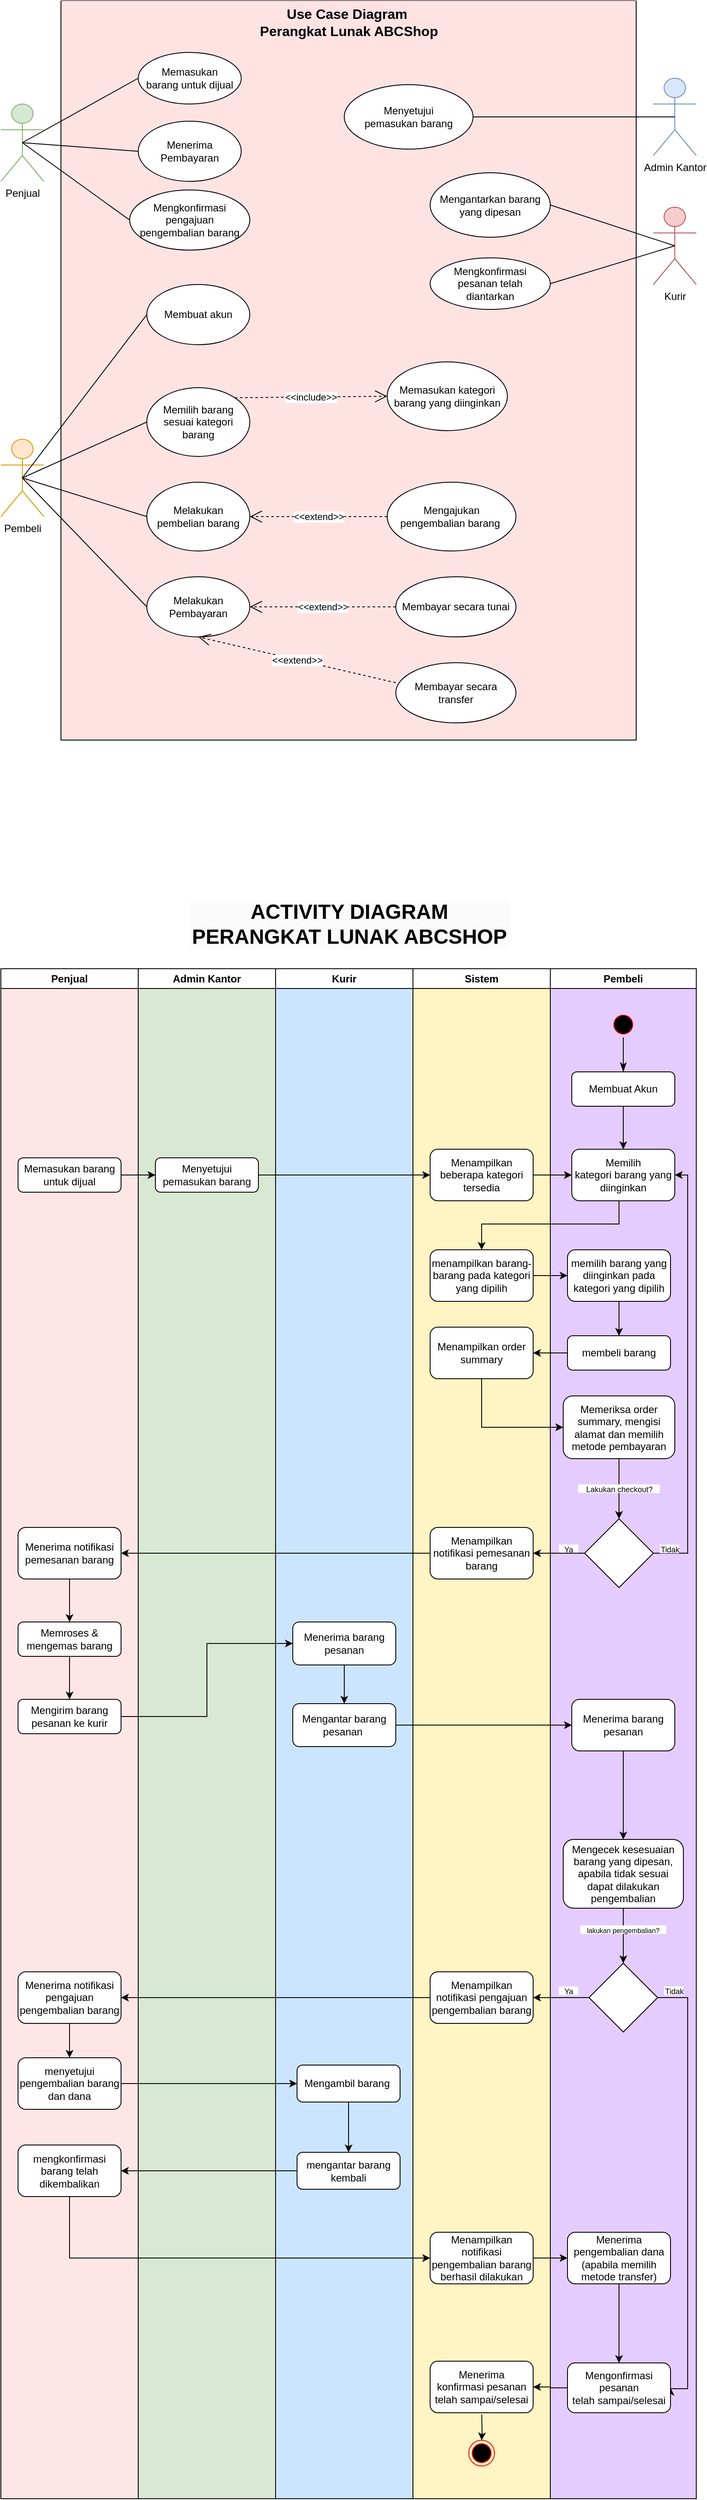 <mxfile version="21.1.1" type="github">
  <diagram name="Page-1" id="WMPTcS08lWb3K9hCGUmL">
    <mxGraphModel dx="1222" dy="571" grid="1" gridSize="10" guides="1" tooltips="1" connect="1" arrows="1" fold="1" page="1" pageScale="1" pageWidth="850" pageHeight="1100" math="0" shadow="0">
      <root>
        <mxCell id="0" />
        <mxCell id="1" parent="0" />
        <mxCell id="j7uFFj0VMb9B0_QQSw2X-1" value="" style="swimlane;startSize=0;swimlaneFillColor=#FFE3E3;" parent="1" vertex="1">
          <mxGeometry x="90" y="91" width="670" height="860" as="geometry" />
        </mxCell>
        <mxCell id="j7uFFj0VMb9B0_QQSw2X-5" value="Memasukan &lt;br&gt;barang untuk dijual&lt;span id=&quot;docs-internal-guid-a7f95895-7fff-6457-1440-3f78a3bd2c53&quot;&gt;&lt;/span&gt;" style="ellipse;whiteSpace=wrap;html=1;" parent="j7uFFj0VMb9B0_QQSw2X-1" vertex="1">
          <mxGeometry x="90" y="60" width="120" height="60" as="geometry" />
        </mxCell>
        <mxCell id="j7uFFj0VMb9B0_QQSw2X-7" value="Menerima Pembayaran&lt;span id=&quot;docs-internal-guid-a7f95895-7fff-6457-1440-3f78a3bd2c53&quot;&gt;&lt;/span&gt;" style="ellipse;whiteSpace=wrap;html=1;" parent="j7uFFj0VMb9B0_QQSw2X-1" vertex="1">
          <mxGeometry x="90" y="140" width="120" height="70" as="geometry" />
        </mxCell>
        <mxCell id="j7uFFj0VMb9B0_QQSw2X-9" value="Memilih barang sesuai kategori barang&lt;span id=&quot;docs-internal-guid-a7f95895-7fff-6457-1440-3f78a3bd2c53&quot;&gt;&lt;/span&gt;" style="ellipse;whiteSpace=wrap;html=1;" parent="j7uFFj0VMb9B0_QQSw2X-1" vertex="1">
          <mxGeometry x="100" y="450" width="120" height="80" as="geometry" />
        </mxCell>
        <mxCell id="j7uFFj0VMb9B0_QQSw2X-10" value="Memasukan kategori barang yang diinginkan&lt;span id=&quot;docs-internal-guid-a7f95895-7fff-6457-1440-3f78a3bd2c53&quot;&gt;&lt;/span&gt;" style="ellipse;whiteSpace=wrap;html=1;" parent="j7uFFj0VMb9B0_QQSw2X-1" vertex="1">
          <mxGeometry x="380" y="420" width="140" height="80" as="geometry" />
        </mxCell>
        <mxCell id="j7uFFj0VMb9B0_QQSw2X-11" value="Melakukan &lt;br&gt;pembelian barang&lt;span id=&quot;docs-internal-guid-a7f95895-7fff-6457-1440-3f78a3bd2c53&quot;&gt;&lt;/span&gt;" style="ellipse;whiteSpace=wrap;html=1;" parent="j7uFFj0VMb9B0_QQSw2X-1" vertex="1">
          <mxGeometry x="100" y="560" width="120" height="80" as="geometry" />
        </mxCell>
        <mxCell id="j7uFFj0VMb9B0_QQSw2X-12" value="&lt;span id=&quot;docs-internal-guid-32751787-7fff-f40b-053c-c122ccb1751d&quot;&gt;&lt;/span&gt;Mengajukan&lt;br&gt;pengembalian barang&amp;nbsp;" style="ellipse;whiteSpace=wrap;html=1;" parent="j7uFFj0VMb9B0_QQSw2X-1" vertex="1">
          <mxGeometry x="380" y="560" width="150" height="80" as="geometry" />
        </mxCell>
        <mxCell id="j7uFFj0VMb9B0_QQSw2X-13" value="Melakukan Pembayaran" style="ellipse;whiteSpace=wrap;html=1;" parent="j7uFFj0VMb9B0_QQSw2X-1" vertex="1">
          <mxGeometry x="100" y="670" width="120" height="70" as="geometry" />
        </mxCell>
        <mxCell id="j7uFFj0VMb9B0_QQSw2X-14" value="Menyetujui &lt;br&gt;pemasukan barang" style="ellipse;whiteSpace=wrap;html=1;" parent="j7uFFj0VMb9B0_QQSw2X-1" vertex="1">
          <mxGeometry x="330" y="97.5" width="150" height="75" as="geometry" />
        </mxCell>
        <mxCell id="j7uFFj0VMb9B0_QQSw2X-21" value="&lt;b&gt;&lt;font style=&quot;font-size: 16px;&quot;&gt;Use Case Diagram&amp;nbsp; Perangkat Lunak ABCShop&lt;/font&gt;&lt;/b&gt;" style="text;html=1;strokeColor=none;fillColor=none;align=center;verticalAlign=middle;whiteSpace=wrap;rounded=0;" parent="j7uFFj0VMb9B0_QQSw2X-1" vertex="1">
          <mxGeometry x="223" y="10" width="225" height="30" as="geometry" />
        </mxCell>
        <mxCell id="j7uFFj0VMb9B0_QQSw2X-22" value="&amp;lt;&amp;lt;include&amp;gt;&amp;gt;" style="endArrow=open;endSize=12;dashed=1;html=1;rounded=0;exitX=1;exitY=0;exitDx=0;exitDy=0;entryX=0;entryY=0.5;entryDx=0;entryDy=0;" parent="j7uFFj0VMb9B0_QQSw2X-1" source="j7uFFj0VMb9B0_QQSw2X-9" target="j7uFFj0VMb9B0_QQSw2X-10" edge="1">
          <mxGeometry width="160" relative="1" as="geometry">
            <mxPoint x="205" y="469.5" as="sourcePoint" />
            <mxPoint x="330" y="390" as="targetPoint" />
          </mxGeometry>
        </mxCell>
        <mxCell id="j7uFFj0VMb9B0_QQSw2X-24" value="&amp;lt;&amp;lt;extend&amp;gt;&amp;gt;" style="endArrow=open;endSize=12;dashed=1;html=1;rounded=0;exitX=0;exitY=0.5;exitDx=0;exitDy=0;entryX=1;entryY=0.5;entryDx=0;entryDy=0;" parent="j7uFFj0VMb9B0_QQSw2X-1" source="j7uFFj0VMb9B0_QQSw2X-12" target="j7uFFj0VMb9B0_QQSw2X-11" edge="1">
          <mxGeometry width="160" relative="1" as="geometry">
            <mxPoint x="200" y="600" as="sourcePoint" />
            <mxPoint x="320" y="550" as="targetPoint" />
          </mxGeometry>
        </mxCell>
        <mxCell id="j7uFFj0VMb9B0_QQSw2X-26" value="Membayar secara transfer" style="ellipse;whiteSpace=wrap;html=1;" parent="j7uFFj0VMb9B0_QQSw2X-1" vertex="1">
          <mxGeometry x="390" y="770" width="140" height="70" as="geometry" />
        </mxCell>
        <mxCell id="j7uFFj0VMb9B0_QQSw2X-27" value="&amp;lt;&amp;lt;extend&amp;gt;&amp;gt;" style="endArrow=open;endSize=12;dashed=1;html=1;rounded=0;exitX=0;exitY=0.333;exitDx=0;exitDy=0;entryX=0.5;entryY=1;entryDx=0;entryDy=0;exitPerimeter=0;" parent="j7uFFj0VMb9B0_QQSw2X-1" source="j7uFFj0VMb9B0_QQSw2X-26" target="j7uFFj0VMb9B0_QQSw2X-13" edge="1">
          <mxGeometry width="160" relative="1" as="geometry">
            <mxPoint x="329" y="634" as="sourcePoint" />
            <mxPoint x="191" y="620" as="targetPoint" />
          </mxGeometry>
        </mxCell>
        <mxCell id="qfWqqg0GBeRQuwNFtrHV-4" value="Membuat akun" style="ellipse;whiteSpace=wrap;html=1;" parent="j7uFFj0VMb9B0_QQSw2X-1" vertex="1">
          <mxGeometry x="100" y="330" width="120" height="70" as="geometry" />
        </mxCell>
        <mxCell id="qfWqqg0GBeRQuwNFtrHV-7" value="Membayar secara tunai" style="ellipse;whiteSpace=wrap;html=1;" parent="j7uFFj0VMb9B0_QQSw2X-1" vertex="1">
          <mxGeometry x="390" y="670" width="140" height="70" as="geometry" />
        </mxCell>
        <mxCell id="qfWqqg0GBeRQuwNFtrHV-9" value="&amp;lt;&amp;lt;extend&amp;gt;&amp;gt;" style="endArrow=open;endSize=12;dashed=1;html=1;rounded=0;exitX=0;exitY=0.5;exitDx=0;exitDy=0;entryX=1;entryY=0.5;entryDx=0;entryDy=0;" parent="j7uFFj0VMb9B0_QQSw2X-1" source="qfWqqg0GBeRQuwNFtrHV-7" target="j7uFFj0VMb9B0_QQSw2X-13" edge="1">
          <mxGeometry width="160" relative="1" as="geometry">
            <mxPoint x="385" y="642" as="sourcePoint" />
            <mxPoint x="205" y="650" as="targetPoint" />
          </mxGeometry>
        </mxCell>
        <mxCell id="_J6b6kvtOCf_ExvjXbg1-1" value="Mengantarkan barang &lt;br&gt;yang dipesan" style="ellipse;whiteSpace=wrap;html=1;" parent="j7uFFj0VMb9B0_QQSw2X-1" vertex="1">
          <mxGeometry x="430" y="200" width="140" height="75" as="geometry" />
        </mxCell>
        <mxCell id="TZj0bOSMbORoZklCW9Lz-1" value="Mengkonfirmasi pengajuan &lt;br&gt;pengembalian barang" style="ellipse;whiteSpace=wrap;html=1;" vertex="1" parent="j7uFFj0VMb9B0_QQSw2X-1">
          <mxGeometry x="80" y="220" width="140" height="70" as="geometry" />
        </mxCell>
        <mxCell id="BSiaUf2qVjrhFa25R_2A-1" value="Mengkonfirmasi &lt;br&gt;pesanan telah &lt;br&gt;diantarkan" style="ellipse;whiteSpace=wrap;html=1;" vertex="1" parent="j7uFFj0VMb9B0_QQSw2X-1">
          <mxGeometry x="430" y="299" width="140" height="60" as="geometry" />
        </mxCell>
        <mxCell id="j7uFFj0VMb9B0_QQSw2X-2" value="Penjual" style="shape=umlActor;verticalLabelPosition=bottom;verticalAlign=top;html=1;outlineConnect=0;fillColor=#d5e8d4;strokeColor=#82b366;" parent="1" vertex="1">
          <mxGeometry x="20" y="211" width="50" height="90" as="geometry" />
        </mxCell>
        <mxCell id="j7uFFj0VMb9B0_QQSw2X-3" value="Pembeli" style="shape=umlActor;verticalLabelPosition=bottom;verticalAlign=top;html=1;outlineConnect=0;fillColor=#ffe6cc;strokeColor=#d79b00;" parent="1" vertex="1">
          <mxGeometry x="20" y="601" width="50" height="90" as="geometry" />
        </mxCell>
        <mxCell id="j7uFFj0VMb9B0_QQSw2X-4" value="Admin Kantor" style="shape=umlActor;verticalLabelPosition=bottom;verticalAlign=top;html=1;outlineConnect=0;fillColor=#dae8fc;strokeColor=#6c8ebf;" parent="1" vertex="1">
          <mxGeometry x="780" y="181" width="50" height="90" as="geometry" />
        </mxCell>
        <mxCell id="j7uFFj0VMb9B0_QQSw2X-15" value="" style="endArrow=none;html=1;rounded=0;exitX=0.5;exitY=0.5;exitDx=0;exitDy=0;exitPerimeter=0;entryX=0;entryY=0.5;entryDx=0;entryDy=0;" parent="1" source="j7uFFj0VMb9B0_QQSw2X-2" target="j7uFFj0VMb9B0_QQSw2X-5" edge="1">
          <mxGeometry width="50" height="50" relative="1" as="geometry">
            <mxPoint x="160" y="231" as="sourcePoint" />
            <mxPoint x="210" y="181" as="targetPoint" />
          </mxGeometry>
        </mxCell>
        <mxCell id="j7uFFj0VMb9B0_QQSw2X-16" value="" style="endArrow=none;html=1;rounded=0;entryX=0;entryY=0.5;entryDx=0;entryDy=0;exitX=0.5;exitY=0.5;exitDx=0;exitDy=0;exitPerimeter=0;" parent="1" source="j7uFFj0VMb9B0_QQSw2X-2" target="j7uFFj0VMb9B0_QQSw2X-7" edge="1">
          <mxGeometry width="50" height="50" relative="1" as="geometry">
            <mxPoint x="160" y="281" as="sourcePoint" />
            <mxPoint x="210" y="231" as="targetPoint" />
          </mxGeometry>
        </mxCell>
        <mxCell id="j7uFFj0VMb9B0_QQSw2X-17" value="" style="endArrow=none;html=1;rounded=0;exitX=0.5;exitY=0.5;exitDx=0;exitDy=0;exitPerimeter=0;entryX=0;entryY=0.5;entryDx=0;entryDy=0;" parent="1" source="j7uFFj0VMb9B0_QQSw2X-3" target="j7uFFj0VMb9B0_QQSw2X-9" edge="1">
          <mxGeometry width="50" height="50" relative="1" as="geometry">
            <mxPoint x="135" y="641" as="sourcePoint" />
            <mxPoint x="185" y="591" as="targetPoint" />
          </mxGeometry>
        </mxCell>
        <mxCell id="j7uFFj0VMb9B0_QQSw2X-18" value="" style="endArrow=none;html=1;rounded=0;exitX=0.5;exitY=0.5;exitDx=0;exitDy=0;exitPerimeter=0;entryX=0;entryY=0.5;entryDx=0;entryDy=0;" parent="1" source="j7uFFj0VMb9B0_QQSw2X-3" target="j7uFFj0VMb9B0_QQSw2X-11" edge="1">
          <mxGeometry width="50" height="50" relative="1" as="geometry">
            <mxPoint x="110" y="661" as="sourcePoint" />
            <mxPoint x="245" y="571" as="targetPoint" />
          </mxGeometry>
        </mxCell>
        <mxCell id="j7uFFj0VMb9B0_QQSw2X-19" value="" style="endArrow=none;html=1;rounded=0;entryX=0;entryY=0.5;entryDx=0;entryDy=0;exitX=0.5;exitY=0.5;exitDx=0;exitDy=0;exitPerimeter=0;" parent="1" source="j7uFFj0VMb9B0_QQSw2X-3" target="j7uFFj0VMb9B0_QQSw2X-13" edge="1">
          <mxGeometry width="50" height="50" relative="1" as="geometry">
            <mxPoint x="100" y="621" as="sourcePoint" />
            <mxPoint x="255" y="581" as="targetPoint" />
          </mxGeometry>
        </mxCell>
        <mxCell id="j7uFFj0VMb9B0_QQSw2X-20" value="" style="endArrow=none;html=1;rounded=0;entryX=0.5;entryY=0.5;entryDx=0;entryDy=0;entryPerimeter=0;exitX=1;exitY=0.5;exitDx=0;exitDy=0;" parent="1" source="j7uFFj0VMb9B0_QQSw2X-14" target="j7uFFj0VMb9B0_QQSw2X-4" edge="1">
          <mxGeometry width="50" height="50" relative="1" as="geometry">
            <mxPoint x="670" y="301" as="sourcePoint" />
            <mxPoint x="720" y="251" as="targetPoint" />
          </mxGeometry>
        </mxCell>
        <mxCell id="qfWqqg0GBeRQuwNFtrHV-5" value="" style="endArrow=none;html=1;rounded=0;entryX=0;entryY=0.5;entryDx=0;entryDy=0;exitX=0.5;exitY=0.5;exitDx=0;exitDy=0;exitPerimeter=0;" parent="1" source="j7uFFj0VMb9B0_QQSw2X-3" target="qfWqqg0GBeRQuwNFtrHV-4" edge="1">
          <mxGeometry width="50" height="50" relative="1" as="geometry">
            <mxPoint x="110" y="631" as="sourcePoint" />
            <mxPoint x="245" y="781" as="targetPoint" />
          </mxGeometry>
        </mxCell>
        <mxCell id="qfWqqg0GBeRQuwNFtrHV-317" value="&lt;h1 style=&quot;border-color: var(--border-color); color: rgb(0, 0, 0); font-variant-ligatures: normal; font-variant-caps: normal; letter-spacing: normal; orphans: 2; text-align: center; text-indent: 0px; text-transform: none; widows: 2; word-spacing: 0px; -webkit-text-stroke-width: 0px; background-color: rgb(251, 251, 251);&quot;&gt;&lt;span style=&quot;border-color: var(--border-color);&quot;&gt;ACTIVITY DIAGRAM PERANGKAT LUNAK ABCSHOP&lt;/span&gt;&lt;/h1&gt;" style="text;whiteSpace=wrap;html=1;fontStyle=1;fontFamily=Helvetica;spacing=0;verticalAlign=middle;" parent="1" vertex="1">
          <mxGeometry x="240" y="1130" width="370" height="70" as="geometry" />
        </mxCell>
        <mxCell id="_J6b6kvtOCf_ExvjXbg1-3" value="Kurir" style="shape=umlActor;verticalLabelPosition=bottom;verticalAlign=top;html=1;outlineConnect=0;fillColor=#f8cecc;strokeColor=#b85450;" parent="1" vertex="1">
          <mxGeometry x="780" y="331" width="50" height="90" as="geometry" />
        </mxCell>
        <mxCell id="_J6b6kvtOCf_ExvjXbg1-5" value="" style="endArrow=none;html=1;rounded=0;entryX=0.5;entryY=0.5;entryDx=0;entryDy=0;entryPerimeter=0;exitX=1;exitY=0.5;exitDx=0;exitDy=0;" parent="1" source="_J6b6kvtOCf_ExvjXbg1-1" target="_J6b6kvtOCf_ExvjXbg1-3" edge="1">
          <mxGeometry width="50" height="50" relative="1" as="geometry">
            <mxPoint x="630" y="323" as="sourcePoint" />
            <mxPoint x="775" y="322.73" as="targetPoint" />
          </mxGeometry>
        </mxCell>
        <mxCell id="I9VFEbyjpKkMFN8h952U-143" value="Penjual" style="swimlane;whiteSpace=wrap;html=1;startSize=23;swimlaneFillColor=#FFE6E6;" vertex="1" parent="1">
          <mxGeometry x="20" y="1217" width="160" height="1780" as="geometry" />
        </mxCell>
        <mxCell id="I9VFEbyjpKkMFN8h952U-145" value="Memasukan barang&lt;br style=&quot;border-color: var(--border-color);&quot;&gt;untuk dijual" style="rounded=1;whiteSpace=wrap;html=1;" vertex="1" parent="I9VFEbyjpKkMFN8h952U-143">
          <mxGeometry x="20" y="220" width="120" height="40" as="geometry" />
        </mxCell>
        <mxCell id="I9VFEbyjpKkMFN8h952U-147" value="" style="edgeStyle=orthogonalEdgeStyle;rounded=0;orthogonalLoop=1;jettySize=auto;html=1;" edge="1" parent="I9VFEbyjpKkMFN8h952U-143" source="I9VFEbyjpKkMFN8h952U-148" target="I9VFEbyjpKkMFN8h952U-150">
          <mxGeometry relative="1" as="geometry" />
        </mxCell>
        <mxCell id="I9VFEbyjpKkMFN8h952U-148" value="Menerima notifikasi pemesanan barang" style="rounded=1;whiteSpace=wrap;html=1;" vertex="1" parent="I9VFEbyjpKkMFN8h952U-143">
          <mxGeometry x="20" y="650" width="120" height="60" as="geometry" />
        </mxCell>
        <mxCell id="I9VFEbyjpKkMFN8h952U-149" value="" style="edgeStyle=orthogonalEdgeStyle;rounded=0;orthogonalLoop=1;jettySize=auto;html=1;" edge="1" parent="I9VFEbyjpKkMFN8h952U-143" source="I9VFEbyjpKkMFN8h952U-150" target="I9VFEbyjpKkMFN8h952U-151">
          <mxGeometry relative="1" as="geometry" />
        </mxCell>
        <mxCell id="I9VFEbyjpKkMFN8h952U-150" value="Memroses &amp;amp; mengemas barang" style="rounded=1;whiteSpace=wrap;html=1;" vertex="1" parent="I9VFEbyjpKkMFN8h952U-143">
          <mxGeometry x="20" y="760" width="120" height="40" as="geometry" />
        </mxCell>
        <mxCell id="I9VFEbyjpKkMFN8h952U-151" value="Mengirim barang&lt;br&gt;pesanan ke kurir" style="rounded=1;whiteSpace=wrap;html=1;" vertex="1" parent="I9VFEbyjpKkMFN8h952U-143">
          <mxGeometry x="20" y="850" width="120" height="40" as="geometry" />
        </mxCell>
        <mxCell id="I9VFEbyjpKkMFN8h952U-152" value="" style="edgeStyle=orthogonalEdgeStyle;rounded=0;orthogonalLoop=1;jettySize=auto;html=1;" edge="1" parent="I9VFEbyjpKkMFN8h952U-143" source="I9VFEbyjpKkMFN8h952U-153" target="I9VFEbyjpKkMFN8h952U-154">
          <mxGeometry relative="1" as="geometry" />
        </mxCell>
        <mxCell id="I9VFEbyjpKkMFN8h952U-153" value="Menerima notifikasi pengajuan pengembalian barang" style="rounded=1;whiteSpace=wrap;html=1;" vertex="1" parent="I9VFEbyjpKkMFN8h952U-143">
          <mxGeometry x="20" y="1167" width="120" height="60" as="geometry" />
        </mxCell>
        <mxCell id="I9VFEbyjpKkMFN8h952U-154" value="menyetujui pengembalian barang dan dana" style="rounded=1;whiteSpace=wrap;html=1;" vertex="1" parent="I9VFEbyjpKkMFN8h952U-143">
          <mxGeometry x="20" y="1267" width="120" height="60" as="geometry" />
        </mxCell>
        <mxCell id="UR1YK07taxulq5GnLhqf-6" value="mengkonfirmasi barang telah dikembalikan" style="rounded=1;whiteSpace=wrap;html=1;" vertex="1" parent="I9VFEbyjpKkMFN8h952U-143">
          <mxGeometry x="20" y="1368.5" width="120" height="60" as="geometry" />
        </mxCell>
        <mxCell id="I9VFEbyjpKkMFN8h952U-155" value="Admin Kantor" style="swimlane;whiteSpace=wrap;html=1;swimlaneFillColor=#D9E8D3;" vertex="1" parent="1">
          <mxGeometry x="180" y="1217" width="160" height="1780" as="geometry" />
        </mxCell>
        <mxCell id="I9VFEbyjpKkMFN8h952U-156" value="Menyetujui pemasukan barang" style="rounded=1;whiteSpace=wrap;html=1;" vertex="1" parent="I9VFEbyjpKkMFN8h952U-155">
          <mxGeometry x="20" y="220" width="120" height="40" as="geometry" />
        </mxCell>
        <mxCell id="I9VFEbyjpKkMFN8h952U-157" value="Kurir" style="swimlane;whiteSpace=wrap;html=1;swimlaneFillColor=#CCE5FF;" vertex="1" parent="1">
          <mxGeometry x="340" y="1217" width="160" height="1780" as="geometry" />
        </mxCell>
        <mxCell id="I9VFEbyjpKkMFN8h952U-158" value="" style="edgeStyle=orthogonalEdgeStyle;rounded=0;orthogonalLoop=1;jettySize=auto;html=1;" edge="1" parent="I9VFEbyjpKkMFN8h952U-157" source="I9VFEbyjpKkMFN8h952U-159" target="I9VFEbyjpKkMFN8h952U-160">
          <mxGeometry relative="1" as="geometry" />
        </mxCell>
        <mxCell id="I9VFEbyjpKkMFN8h952U-159" value="Menerima barang pesanan" style="rounded=1;whiteSpace=wrap;html=1;" vertex="1" parent="I9VFEbyjpKkMFN8h952U-157">
          <mxGeometry x="20" y="760" width="120" height="50" as="geometry" />
        </mxCell>
        <mxCell id="I9VFEbyjpKkMFN8h952U-160" value="Mengantar barang pesanan&amp;nbsp;" style="rounded=1;whiteSpace=wrap;html=1;" vertex="1" parent="I9VFEbyjpKkMFN8h952U-157">
          <mxGeometry x="20" y="855" width="120" height="50" as="geometry" />
        </mxCell>
        <mxCell id="I9VFEbyjpKkMFN8h952U-161" value="" style="edgeStyle=orthogonalEdgeStyle;rounded=0;orthogonalLoop=1;jettySize=auto;html=1;" edge="1" parent="I9VFEbyjpKkMFN8h952U-157" source="I9VFEbyjpKkMFN8h952U-162" target="I9VFEbyjpKkMFN8h952U-163">
          <mxGeometry relative="1" as="geometry" />
        </mxCell>
        <mxCell id="I9VFEbyjpKkMFN8h952U-162" value="Mengambil barang&amp;nbsp;" style="rounded=1;whiteSpace=wrap;html=1;" vertex="1" parent="I9VFEbyjpKkMFN8h952U-157">
          <mxGeometry x="25" y="1275.5" width="120" height="43" as="geometry" />
        </mxCell>
        <mxCell id="I9VFEbyjpKkMFN8h952U-163" value="mengantar barang kembali" style="rounded=1;whiteSpace=wrap;html=1;" vertex="1" parent="I9VFEbyjpKkMFN8h952U-157">
          <mxGeometry x="25" y="1377" width="120" height="43" as="geometry" />
        </mxCell>
        <mxCell id="I9VFEbyjpKkMFN8h952U-164" value="Sistem" style="swimlane;whiteSpace=wrap;html=1;swimlaneFillColor=#FFF4C3;" vertex="1" parent="1">
          <mxGeometry x="500" y="1217" width="160" height="1780" as="geometry" />
        </mxCell>
        <mxCell id="I9VFEbyjpKkMFN8h952U-165" value="Menampilkan beberapa kategori tersedia" style="rounded=1;whiteSpace=wrap;html=1;" vertex="1" parent="I9VFEbyjpKkMFN8h952U-164">
          <mxGeometry x="20" y="210" width="120" height="60" as="geometry" />
        </mxCell>
        <mxCell id="I9VFEbyjpKkMFN8h952U-166" value="menampilkan barang-barang pada kategori yang dipilih" style="rounded=1;whiteSpace=wrap;html=1;" vertex="1" parent="I9VFEbyjpKkMFN8h952U-164">
          <mxGeometry x="20" y="327" width="120" height="60" as="geometry" />
        </mxCell>
        <mxCell id="I9VFEbyjpKkMFN8h952U-167" value="Menampilkan order summary" style="rounded=1;whiteSpace=wrap;html=1;" vertex="1" parent="I9VFEbyjpKkMFN8h952U-164">
          <mxGeometry x="20" y="417" width="120" height="60" as="geometry" />
        </mxCell>
        <mxCell id="I9VFEbyjpKkMFN8h952U-168" value="Menampilkan notifikasi pemesanan barang" style="rounded=1;whiteSpace=wrap;html=1;" vertex="1" parent="I9VFEbyjpKkMFN8h952U-164">
          <mxGeometry x="20" y="650" width="120" height="60" as="geometry" />
        </mxCell>
        <mxCell id="I9VFEbyjpKkMFN8h952U-169" value="" style="edgeStyle=orthogonalEdgeStyle;rounded=0;orthogonalLoop=1;jettySize=auto;html=1;" edge="1" parent="I9VFEbyjpKkMFN8h952U-164" target="I9VFEbyjpKkMFN8h952U-175">
          <mxGeometry relative="1" as="geometry">
            <mxPoint x="80.043" y="1682" as="sourcePoint" />
          </mxGeometry>
        </mxCell>
        <mxCell id="I9VFEbyjpKkMFN8h952U-170" value="Menerima &lt;br&gt;konfirmasi pesanan telah sampai/selesai" style="rounded=1;whiteSpace=wrap;html=1;" vertex="1" parent="I9VFEbyjpKkMFN8h952U-164">
          <mxGeometry x="20" y="1620" width="120" height="60" as="geometry" />
        </mxCell>
        <mxCell id="I9VFEbyjpKkMFN8h952U-171" value="Menampilkan notifikasi pengajuan pengembalian barang" style="rounded=1;whiteSpace=wrap;html=1;" vertex="1" parent="I9VFEbyjpKkMFN8h952U-164">
          <mxGeometry x="20" y="1167" width="120" height="60" as="geometry" />
        </mxCell>
        <mxCell id="I9VFEbyjpKkMFN8h952U-173" value="Menampilkan notifikasi pengembalian barang berhasil dilakukan" style="whiteSpace=wrap;html=1;rounded=1;" vertex="1" parent="I9VFEbyjpKkMFN8h952U-164">
          <mxGeometry x="20" y="1470" width="120" height="60" as="geometry" />
        </mxCell>
        <mxCell id="I9VFEbyjpKkMFN8h952U-175" value="" style="ellipse;html=1;shape=endState;fillColor=#000000;strokeColor=#ff0000;" vertex="1" parent="I9VFEbyjpKkMFN8h952U-164">
          <mxGeometry x="65" y="1712" width="30" height="30" as="geometry" />
        </mxCell>
        <mxCell id="I9VFEbyjpKkMFN8h952U-176" value="Pembeli" style="swimlane;whiteSpace=wrap;html=1;swimlaneFillColor=#E5CCFF;" vertex="1" parent="1">
          <mxGeometry x="660" y="1217" width="170" height="1780" as="geometry" />
        </mxCell>
        <mxCell id="I9VFEbyjpKkMFN8h952U-177" value="Memilih&lt;br style=&quot;border-color: var(--border-color);&quot;&gt;kategori barang yang diinginkan" style="rounded=1;whiteSpace=wrap;html=1;" vertex="1" parent="I9VFEbyjpKkMFN8h952U-176">
          <mxGeometry x="25" y="210" width="120" height="60" as="geometry" />
        </mxCell>
        <mxCell id="I9VFEbyjpKkMFN8h952U-178" value="" style="edgeStyle=orthogonalEdgeStyle;rounded=0;orthogonalLoop=1;jettySize=auto;html=1;" edge="1" parent="I9VFEbyjpKkMFN8h952U-176" source="I9VFEbyjpKkMFN8h952U-179" target="I9VFEbyjpKkMFN8h952U-180">
          <mxGeometry relative="1" as="geometry" />
        </mxCell>
        <mxCell id="I9VFEbyjpKkMFN8h952U-179" value="memilih barang yang diinginkan pada kategori yang dipilih" style="rounded=1;whiteSpace=wrap;html=1;" vertex="1" parent="I9VFEbyjpKkMFN8h952U-176">
          <mxGeometry x="20" y="327" width="120" height="60" as="geometry" />
        </mxCell>
        <mxCell id="I9VFEbyjpKkMFN8h952U-180" value="membeli barang" style="rounded=1;whiteSpace=wrap;html=1;" vertex="1" parent="I9VFEbyjpKkMFN8h952U-176">
          <mxGeometry x="20" y="427" width="120" height="40" as="geometry" />
        </mxCell>
        <mxCell id="I9VFEbyjpKkMFN8h952U-181" style="edgeStyle=orthogonalEdgeStyle;rounded=0;orthogonalLoop=1;jettySize=auto;html=1;entryX=0.5;entryY=0;entryDx=0;entryDy=0;exitX=0.5;exitY=1;exitDx=0;exitDy=0;" edge="1" parent="I9VFEbyjpKkMFN8h952U-176" source="I9VFEbyjpKkMFN8h952U-182" target="I9VFEbyjpKkMFN8h952U-184">
          <mxGeometry relative="1" as="geometry">
            <mxPoint x="80" y="620" as="sourcePoint" />
          </mxGeometry>
        </mxCell>
        <mxCell id="I9VFEbyjpKkMFN8h952U-182" value="Memeriksa order summary, mengisi alamat dan memilih metode pembayaran" style="rounded=1;whiteSpace=wrap;html=1;" vertex="1" parent="I9VFEbyjpKkMFN8h952U-176">
          <mxGeometry x="15" y="497" width="130" height="73" as="geometry" />
        </mxCell>
        <mxCell id="I9VFEbyjpKkMFN8h952U-183" style="edgeStyle=orthogonalEdgeStyle;rounded=0;orthogonalLoop=1;jettySize=auto;html=1;entryX=1;entryY=0.5;entryDx=0;entryDy=0;exitX=1;exitY=0.5;exitDx=0;exitDy=0;" edge="1" parent="I9VFEbyjpKkMFN8h952U-176" source="I9VFEbyjpKkMFN8h952U-184" target="I9VFEbyjpKkMFN8h952U-177">
          <mxGeometry relative="1" as="geometry">
            <Array as="points">
              <mxPoint x="160" y="680" />
              <mxPoint x="160" y="240" />
            </Array>
          </mxGeometry>
        </mxCell>
        <mxCell id="I9VFEbyjpKkMFN8h952U-184" value="" style="rhombus;whiteSpace=wrap;html=1;" vertex="1" parent="I9VFEbyjpKkMFN8h952U-176">
          <mxGeometry x="40" y="640" width="80" height="80" as="geometry" />
        </mxCell>
        <mxCell id="I9VFEbyjpKkMFN8h952U-185" value="&lt;font style=&quot;font-size: 9px;&quot;&gt;Lakukan checkout?&lt;/font&gt;" style="text;html=1;strokeColor=none;fillColor=default;align=center;verticalAlign=middle;whiteSpace=wrap;rounded=0;" vertex="1" parent="I9VFEbyjpKkMFN8h952U-176">
          <mxGeometry x="32.5" y="600" width="95" height="10" as="geometry" />
        </mxCell>
        <mxCell id="I9VFEbyjpKkMFN8h952U-186" value="&lt;font style=&quot;font-size: 9px;&quot;&gt;Ya&lt;/font&gt;" style="text;html=1;strokeColor=none;fillColor=default;align=center;verticalAlign=middle;whiteSpace=wrap;rounded=0;" vertex="1" parent="I9VFEbyjpKkMFN8h952U-176">
          <mxGeometry x="10" y="670" width="22.5" height="10" as="geometry" />
        </mxCell>
        <mxCell id="UR1YK07taxulq5GnLhqf-5" value="" style="edgeStyle=orthogonalEdgeStyle;rounded=0;orthogonalLoop=1;jettySize=auto;html=1;" edge="1" parent="I9VFEbyjpKkMFN8h952U-176" source="I9VFEbyjpKkMFN8h952U-188" target="I9VFEbyjpKkMFN8h952U-190">
          <mxGeometry relative="1" as="geometry" />
        </mxCell>
        <mxCell id="I9VFEbyjpKkMFN8h952U-188" value="Menerima barang pesanan" style="rounded=1;whiteSpace=wrap;html=1;" vertex="1" parent="I9VFEbyjpKkMFN8h952U-176">
          <mxGeometry x="25" y="850" width="120" height="60" as="geometry" />
        </mxCell>
        <mxCell id="I9VFEbyjpKkMFN8h952U-189" value="" style="edgeStyle=orthogonalEdgeStyle;rounded=0;orthogonalLoop=1;jettySize=auto;html=1;exitX=0.5;exitY=1;exitDx=0;exitDy=0;" edge="1" parent="I9VFEbyjpKkMFN8h952U-176" source="I9VFEbyjpKkMFN8h952U-190" target="I9VFEbyjpKkMFN8h952U-193">
          <mxGeometry relative="1" as="geometry">
            <mxPoint x="80" y="1057" as="sourcePoint" />
          </mxGeometry>
        </mxCell>
        <mxCell id="I9VFEbyjpKkMFN8h952U-190" value="Mengecek kesesuaian barang yang dipesan, apabila tidak sesuai dapat dilakukan pengembalian" style="rounded=1;whiteSpace=wrap;html=1;" vertex="1" parent="I9VFEbyjpKkMFN8h952U-176">
          <mxGeometry x="15" y="1013" width="140" height="80" as="geometry" />
        </mxCell>
        <mxCell id="I9VFEbyjpKkMFN8h952U-191" value="&lt;font style=&quot;font-size: 9px;&quot;&gt;Tidak&lt;/font&gt;" style="text;html=1;strokeColor=none;fillColor=default;align=center;verticalAlign=middle;whiteSpace=wrap;rounded=0;" vertex="1" parent="I9VFEbyjpKkMFN8h952U-176">
          <mxGeometry x="127.5" y="670" width="22.5" height="10" as="geometry" />
        </mxCell>
        <mxCell id="I9VFEbyjpKkMFN8h952U-192" value="" style="edgeStyle=orthogonalEdgeStyle;rounded=0;orthogonalLoop=1;jettySize=auto;html=1;exitX=1;exitY=0.5;exitDx=0;exitDy=0;entryX=1;entryY=0.5;entryDx=0;entryDy=0;" edge="1" parent="I9VFEbyjpKkMFN8h952U-176" source="I9VFEbyjpKkMFN8h952U-193" target="I9VFEbyjpKkMFN8h952U-195">
          <mxGeometry relative="1" as="geometry">
            <Array as="points">
              <mxPoint x="160" y="1197" />
              <mxPoint x="160" y="1652" />
            </Array>
          </mxGeometry>
        </mxCell>
        <mxCell id="I9VFEbyjpKkMFN8h952U-193" value="" style="rhombus;whiteSpace=wrap;html=1;" vertex="1" parent="I9VFEbyjpKkMFN8h952U-176">
          <mxGeometry x="45" y="1157" width="80" height="80" as="geometry" />
        </mxCell>
        <mxCell id="I9VFEbyjpKkMFN8h952U-194" value="&lt;font style=&quot;font-size: 8px;&quot;&gt;lakukan pengembalian?&lt;/font&gt;" style="text;html=1;strokeColor=none;fillColor=default;align=center;verticalAlign=middle;whiteSpace=wrap;rounded=0;" vertex="1" parent="I9VFEbyjpKkMFN8h952U-176">
          <mxGeometry x="35" y="1113" width="100" height="10" as="geometry" />
        </mxCell>
        <mxCell id="I9VFEbyjpKkMFN8h952U-195" value="Mengonfirmasi pesanan &lt;br&gt;telah sampai/selesai" style="rounded=1;whiteSpace=wrap;html=1;" vertex="1" parent="I9VFEbyjpKkMFN8h952U-176">
          <mxGeometry x="20" y="1622" width="120" height="58" as="geometry" />
        </mxCell>
        <mxCell id="I9VFEbyjpKkMFN8h952U-196" value="&lt;font style=&quot;font-size: 9px;&quot;&gt;Ya&lt;/font&gt;" style="text;html=1;strokeColor=none;fillColor=default;align=center;verticalAlign=middle;whiteSpace=wrap;rounded=0;" vertex="1" parent="I9VFEbyjpKkMFN8h952U-176">
          <mxGeometry x="10" y="1184" width="22.5" height="10" as="geometry" />
        </mxCell>
        <mxCell id="I9VFEbyjpKkMFN8h952U-197" value="&lt;font style=&quot;font-size: 9px;&quot;&gt;Tidak&lt;/font&gt;" style="text;html=1;strokeColor=none;fillColor=default;align=center;verticalAlign=middle;whiteSpace=wrap;rounded=0;" vertex="1" parent="I9VFEbyjpKkMFN8h952U-176">
          <mxGeometry x="132.5" y="1184" width="22.5" height="10" as="geometry" />
        </mxCell>
        <mxCell id="0P5sAnl20cGsUA7zE3eK-1" value="" style="ellipse;html=1;shape=startState;fillColor=#000000;strokeColor=#ff0000;" vertex="1" parent="I9VFEbyjpKkMFN8h952U-176">
          <mxGeometry x="70" y="50" width="30" height="30" as="geometry" />
        </mxCell>
        <mxCell id="0P5sAnl20cGsUA7zE3eK-2" value="" style="edgeStyle=orthogonalEdgeStyle;html=1;verticalAlign=bottom;endArrow=classicThin;endSize=8;strokeColor=#000000;rounded=0;entryX=0.5;entryY=0;entryDx=0;entryDy=0;endFill=1;" edge="1" source="0P5sAnl20cGsUA7zE3eK-1" parent="I9VFEbyjpKkMFN8h952U-176" target="0P5sAnl20cGsUA7zE3eK-3">
          <mxGeometry relative="1" as="geometry">
            <mxPoint x="85" y="140" as="targetPoint" />
          </mxGeometry>
        </mxCell>
        <mxCell id="0P5sAnl20cGsUA7zE3eK-4" style="edgeStyle=orthogonalEdgeStyle;rounded=0;orthogonalLoop=1;jettySize=auto;html=1;entryX=0.5;entryY=0;entryDx=0;entryDy=0;" edge="1" parent="I9VFEbyjpKkMFN8h952U-176" source="0P5sAnl20cGsUA7zE3eK-3" target="I9VFEbyjpKkMFN8h952U-177">
          <mxGeometry relative="1" as="geometry" />
        </mxCell>
        <mxCell id="0P5sAnl20cGsUA7zE3eK-3" value="Membuat Akun" style="rounded=1;whiteSpace=wrap;html=1;" vertex="1" parent="I9VFEbyjpKkMFN8h952U-176">
          <mxGeometry x="25" y="120" width="120" height="40" as="geometry" />
        </mxCell>
        <mxCell id="UR1YK07taxulq5GnLhqf-12" value="" style="edgeStyle=orthogonalEdgeStyle;rounded=0;orthogonalLoop=1;jettySize=auto;html=1;entryX=0.5;entryY=0;entryDx=0;entryDy=0;" edge="1" parent="I9VFEbyjpKkMFN8h952U-176" source="UR1YK07taxulq5GnLhqf-9" target="I9VFEbyjpKkMFN8h952U-195">
          <mxGeometry relative="1" as="geometry">
            <mxPoint x="87.5" y="1570.0" as="targetPoint" />
          </mxGeometry>
        </mxCell>
        <mxCell id="UR1YK07taxulq5GnLhqf-9" value="Menerima pengembalian dana (apabila memilih metode transfer)" style="rounded=1;whiteSpace=wrap;html=1;" vertex="1" parent="I9VFEbyjpKkMFN8h952U-176">
          <mxGeometry x="20" y="1470" width="120" height="60" as="geometry" />
        </mxCell>
        <mxCell id="I9VFEbyjpKkMFN8h952U-198" value="" style="edgeStyle=orthogonalEdgeStyle;rounded=0;orthogonalLoop=1;jettySize=auto;html=1;" edge="1" parent="1" source="I9VFEbyjpKkMFN8h952U-145" target="I9VFEbyjpKkMFN8h952U-156">
          <mxGeometry relative="1" as="geometry" />
        </mxCell>
        <mxCell id="I9VFEbyjpKkMFN8h952U-199" style="edgeStyle=orthogonalEdgeStyle;rounded=0;orthogonalLoop=1;jettySize=auto;html=1;" edge="1" parent="1" source="I9VFEbyjpKkMFN8h952U-156" target="I9VFEbyjpKkMFN8h952U-165">
          <mxGeometry relative="1" as="geometry" />
        </mxCell>
        <mxCell id="I9VFEbyjpKkMFN8h952U-200" style="edgeStyle=orthogonalEdgeStyle;rounded=0;orthogonalLoop=1;jettySize=auto;html=1;" edge="1" parent="1" source="I9VFEbyjpKkMFN8h952U-165" target="I9VFEbyjpKkMFN8h952U-177">
          <mxGeometry relative="1" as="geometry" />
        </mxCell>
        <mxCell id="I9VFEbyjpKkMFN8h952U-201" style="edgeStyle=orthogonalEdgeStyle;rounded=0;orthogonalLoop=1;jettySize=auto;html=1;entryX=0;entryY=0.5;entryDx=0;entryDy=0;" edge="1" parent="1" source="I9VFEbyjpKkMFN8h952U-166" target="I9VFEbyjpKkMFN8h952U-179">
          <mxGeometry relative="1" as="geometry" />
        </mxCell>
        <mxCell id="I9VFEbyjpKkMFN8h952U-202" value="" style="edgeStyle=orthogonalEdgeStyle;rounded=0;orthogonalLoop=1;jettySize=auto;html=1;" edge="1" parent="1" source="I9VFEbyjpKkMFN8h952U-180" target="I9VFEbyjpKkMFN8h952U-167">
          <mxGeometry relative="1" as="geometry" />
        </mxCell>
        <mxCell id="I9VFEbyjpKkMFN8h952U-203" value="" style="edgeStyle=orthogonalEdgeStyle;rounded=0;orthogonalLoop=1;jettySize=auto;html=1;" edge="1" parent="1" source="I9VFEbyjpKkMFN8h952U-184" target="I9VFEbyjpKkMFN8h952U-168">
          <mxGeometry relative="1" as="geometry" />
        </mxCell>
        <mxCell id="I9VFEbyjpKkMFN8h952U-204" style="edgeStyle=orthogonalEdgeStyle;rounded=0;orthogonalLoop=1;jettySize=auto;html=1;entryX=1;entryY=0.5;entryDx=0;entryDy=0;" edge="1" parent="1" source="I9VFEbyjpKkMFN8h952U-168" target="I9VFEbyjpKkMFN8h952U-148">
          <mxGeometry relative="1" as="geometry" />
        </mxCell>
        <mxCell id="I9VFEbyjpKkMFN8h952U-205" style="edgeStyle=orthogonalEdgeStyle;rounded=0;orthogonalLoop=1;jettySize=auto;html=1;entryX=0;entryY=0.5;entryDx=0;entryDy=0;" edge="1" parent="1" source="I9VFEbyjpKkMFN8h952U-151" target="I9VFEbyjpKkMFN8h952U-159">
          <mxGeometry relative="1" as="geometry" />
        </mxCell>
        <mxCell id="I9VFEbyjpKkMFN8h952U-206" style="edgeStyle=orthogonalEdgeStyle;rounded=0;orthogonalLoop=1;jettySize=auto;html=1;entryX=0;entryY=0.5;entryDx=0;entryDy=0;" edge="1" parent="1" source="I9VFEbyjpKkMFN8h952U-160" target="I9VFEbyjpKkMFN8h952U-188">
          <mxGeometry relative="1" as="geometry" />
        </mxCell>
        <mxCell id="I9VFEbyjpKkMFN8h952U-207" value="" style="edgeStyle=orthogonalEdgeStyle;rounded=0;orthogonalLoop=1;jettySize=auto;html=1;entryX=0.5;entryY=0;entryDx=0;entryDy=0;" edge="1" parent="1" source="I9VFEbyjpKkMFN8h952U-177" target="I9VFEbyjpKkMFN8h952U-166">
          <mxGeometry relative="1" as="geometry">
            <Array as="points">
              <mxPoint x="740" y="1514" />
              <mxPoint x="580" y="1514" />
            </Array>
          </mxGeometry>
        </mxCell>
        <mxCell id="I9VFEbyjpKkMFN8h952U-208" style="edgeStyle=orthogonalEdgeStyle;rounded=0;orthogonalLoop=1;jettySize=auto;html=1;entryX=0;entryY=0.5;entryDx=0;entryDy=0;exitX=0.5;exitY=1;exitDx=0;exitDy=0;" edge="1" parent="1" source="I9VFEbyjpKkMFN8h952U-167" target="I9VFEbyjpKkMFN8h952U-182">
          <mxGeometry relative="1" as="geometry">
            <mxPoint x="620.0" y="1764" as="targetPoint" />
          </mxGeometry>
        </mxCell>
        <mxCell id="I9VFEbyjpKkMFN8h952U-210" value="" style="edgeStyle=orthogonalEdgeStyle;rounded=0;orthogonalLoop=1;jettySize=auto;html=1;" edge="1" parent="1" source="I9VFEbyjpKkMFN8h952U-193" target="I9VFEbyjpKkMFN8h952U-171">
          <mxGeometry relative="1" as="geometry" />
        </mxCell>
        <mxCell id="I9VFEbyjpKkMFN8h952U-211" style="edgeStyle=orthogonalEdgeStyle;rounded=0;orthogonalLoop=1;jettySize=auto;html=1;entryX=1;entryY=0.5;entryDx=0;entryDy=0;" edge="1" parent="1" source="I9VFEbyjpKkMFN8h952U-171" target="I9VFEbyjpKkMFN8h952U-153">
          <mxGeometry relative="1" as="geometry" />
        </mxCell>
        <mxCell id="I9VFEbyjpKkMFN8h952U-212" style="edgeStyle=orthogonalEdgeStyle;rounded=0;orthogonalLoop=1;jettySize=auto;html=1;" edge="1" parent="1" source="I9VFEbyjpKkMFN8h952U-154" target="I9VFEbyjpKkMFN8h952U-162">
          <mxGeometry relative="1" as="geometry" />
        </mxCell>
        <mxCell id="UR1YK07taxulq5GnLhqf-7" style="edgeStyle=orthogonalEdgeStyle;rounded=0;orthogonalLoop=1;jettySize=auto;html=1;" edge="1" parent="1" source="I9VFEbyjpKkMFN8h952U-163" target="UR1YK07taxulq5GnLhqf-6">
          <mxGeometry relative="1" as="geometry" />
        </mxCell>
        <mxCell id="UR1YK07taxulq5GnLhqf-8" style="edgeStyle=orthogonalEdgeStyle;rounded=0;orthogonalLoop=1;jettySize=auto;html=1;entryX=0;entryY=0.5;entryDx=0;entryDy=0;" edge="1" parent="1" source="UR1YK07taxulq5GnLhqf-6" target="I9VFEbyjpKkMFN8h952U-173">
          <mxGeometry relative="1" as="geometry">
            <Array as="points">
              <mxPoint x="100" y="2717" />
            </Array>
          </mxGeometry>
        </mxCell>
        <mxCell id="UR1YK07taxulq5GnLhqf-10" value="" style="edgeStyle=orthogonalEdgeStyle;rounded=0;orthogonalLoop=1;jettySize=auto;html=1;" edge="1" parent="1" source="I9VFEbyjpKkMFN8h952U-173" target="UR1YK07taxulq5GnLhqf-9">
          <mxGeometry relative="1" as="geometry" />
        </mxCell>
        <mxCell id="UR1YK07taxulq5GnLhqf-13" value="" style="edgeStyle=orthogonalEdgeStyle;rounded=0;orthogonalLoop=1;jettySize=auto;html=1;" edge="1" parent="1" source="I9VFEbyjpKkMFN8h952U-195" target="I9VFEbyjpKkMFN8h952U-170">
          <mxGeometry relative="1" as="geometry" />
        </mxCell>
        <mxCell id="WkxhsKUeWTfdr2WXUU0A-1" value="" style="endArrow=none;html=1;rounded=0;entryX=0;entryY=0.5;entryDx=0;entryDy=0;exitX=0.5;exitY=0.5;exitDx=0;exitDy=0;exitPerimeter=0;" edge="1" parent="1" source="j7uFFj0VMb9B0_QQSw2X-2" target="TZj0bOSMbORoZklCW9Lz-1">
          <mxGeometry width="50" height="50" relative="1" as="geometry">
            <mxPoint x="55" y="266" as="sourcePoint" />
            <mxPoint x="190" y="276" as="targetPoint" />
          </mxGeometry>
        </mxCell>
        <mxCell id="BSiaUf2qVjrhFa25R_2A-2" value="" style="endArrow=none;html=1;rounded=0;entryX=0.5;entryY=0.5;entryDx=0;entryDy=0;entryPerimeter=0;exitX=1;exitY=0.5;exitDx=0;exitDy=0;" edge="1" parent="1" source="BSiaUf2qVjrhFa25R_2A-1" target="_J6b6kvtOCf_ExvjXbg1-3">
          <mxGeometry width="50" height="50" relative="1" as="geometry">
            <mxPoint x="660" y="339" as="sourcePoint" />
            <mxPoint x="815" y="386" as="targetPoint" />
          </mxGeometry>
        </mxCell>
      </root>
    </mxGraphModel>
  </diagram>
</mxfile>
